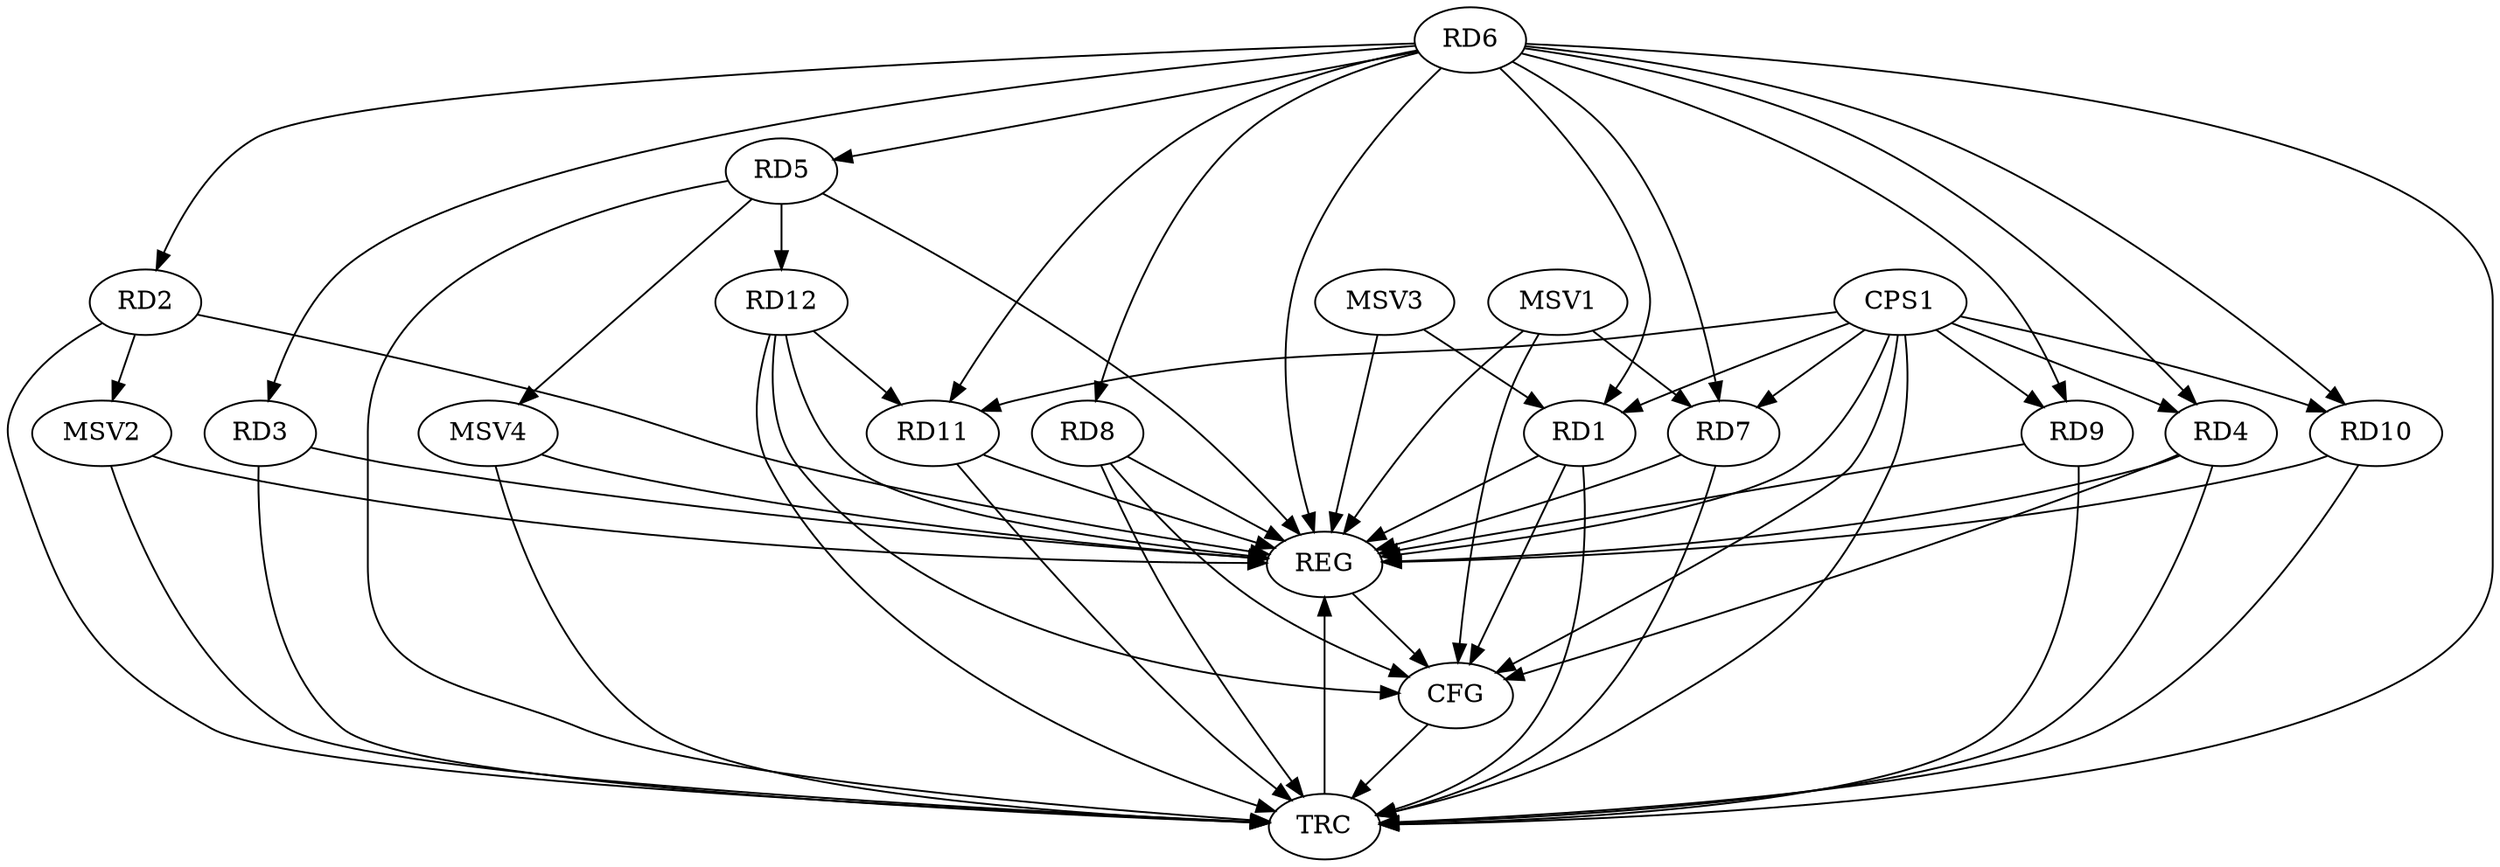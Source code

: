 strict digraph G {
  RD1 [ label="RD1" ];
  RD2 [ label="RD2" ];
  RD3 [ label="RD3" ];
  RD4 [ label="RD4" ];
  RD5 [ label="RD5" ];
  RD6 [ label="RD6" ];
  RD7 [ label="RD7" ];
  RD8 [ label="RD8" ];
  RD9 [ label="RD9" ];
  RD10 [ label="RD10" ];
  RD11 [ label="RD11" ];
  RD12 [ label="RD12" ];
  CPS1 [ label="CPS1" ];
  REG [ label="REG" ];
  CFG [ label="CFG" ];
  TRC [ label="TRC" ];
  MSV1 [ label="MSV1" ];
  MSV2 [ label="MSV2" ];
  MSV3 [ label="MSV3" ];
  MSV4 [ label="MSV4" ];
  RD6 -> RD5;
  RD5 -> RD12;
  RD6 -> RD11;
  RD12 -> RD11;
  CPS1 -> RD1;
  CPS1 -> RD4;
  CPS1 -> RD7;
  CPS1 -> RD9;
  CPS1 -> RD10;
  CPS1 -> RD11;
  RD1 -> REG;
  RD2 -> REG;
  RD3 -> REG;
  RD4 -> REG;
  RD5 -> REG;
  RD6 -> REG;
  RD7 -> REG;
  RD8 -> REG;
  RD9 -> REG;
  RD10 -> REG;
  RD11 -> REG;
  RD12 -> REG;
  CPS1 -> REG;
  CPS1 -> CFG;
  RD12 -> CFG;
  RD1 -> CFG;
  RD8 -> CFG;
  RD4 -> CFG;
  REG -> CFG;
  RD1 -> TRC;
  RD2 -> TRC;
  RD3 -> TRC;
  RD4 -> TRC;
  RD5 -> TRC;
  RD6 -> TRC;
  RD7 -> TRC;
  RD8 -> TRC;
  RD9 -> TRC;
  RD10 -> TRC;
  RD11 -> TRC;
  RD12 -> TRC;
  CPS1 -> TRC;
  CFG -> TRC;
  TRC -> REG;
  RD6 -> RD4;
  RD6 -> RD7;
  RD6 -> RD1;
  RD6 -> RD10;
  RD6 -> RD8;
  RD6 -> RD3;
  RD6 -> RD9;
  RD6 -> RD2;
  MSV1 -> RD7;
  MSV1 -> REG;
  MSV1 -> CFG;
  RD2 -> MSV2;
  MSV2 -> REG;
  MSV2 -> TRC;
  MSV3 -> RD1;
  MSV3 -> REG;
  RD5 -> MSV4;
  MSV4 -> REG;
  MSV4 -> TRC;
}
